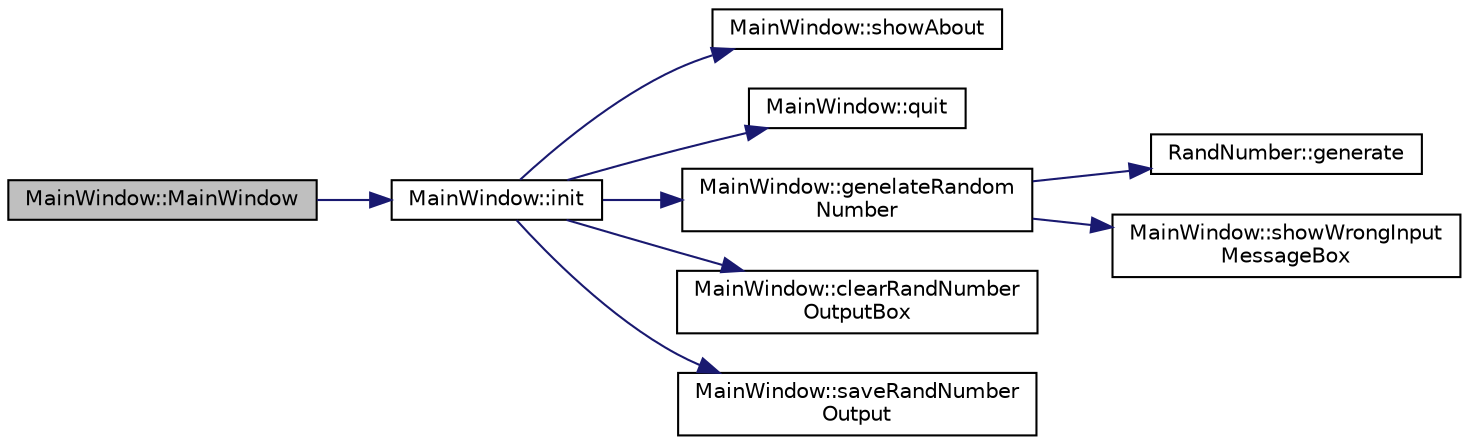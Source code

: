 digraph "MainWindow::MainWindow"
{
  edge [fontname="Helvetica",fontsize="10",labelfontname="Helvetica",labelfontsize="10"];
  node [fontname="Helvetica",fontsize="10",shape=record];
  rankdir="LR";
  Node0 [label="MainWindow::MainWindow",height=0.2,width=0.4,color="black", fillcolor="grey75", style="filled", fontcolor="black"];
  Node0 -> Node1 [color="midnightblue",fontsize="10",style="solid",fontname="Helvetica"];
  Node1 [label="MainWindow::init",height=0.2,width=0.4,color="black", fillcolor="white", style="filled",URL="$class_main_window.html#a671e7e5b0a3a7a3fb1cf44c5c8377952"];
  Node1 -> Node2 [color="midnightblue",fontsize="10",style="solid",fontname="Helvetica"];
  Node2 [label="MainWindow::showAbout",height=0.2,width=0.4,color="black", fillcolor="white", style="filled",URL="$class_main_window.html#aa3aa0f3ce42e748b931d6211921ea197"];
  Node1 -> Node3 [color="midnightblue",fontsize="10",style="solid",fontname="Helvetica"];
  Node3 [label="MainWindow::quit",height=0.2,width=0.4,color="black", fillcolor="white", style="filled",URL="$class_main_window.html#a542a7527ced73b2c9bc14f8dc9661a66"];
  Node1 -> Node4 [color="midnightblue",fontsize="10",style="solid",fontname="Helvetica"];
  Node4 [label="MainWindow::genelateRandom\lNumber",height=0.2,width=0.4,color="black", fillcolor="white", style="filled",URL="$class_main_window.html#a02558647ad7d371d5499604f2786e745"];
  Node4 -> Node5 [color="midnightblue",fontsize="10",style="solid",fontname="Helvetica"];
  Node5 [label="RandNumber::generate",height=0.2,width=0.4,color="black", fillcolor="white", style="filled",URL="$class_rand_number.html#ab713f0ef78330be54147ec3b6cba8b97"];
  Node4 -> Node6 [color="midnightblue",fontsize="10",style="solid",fontname="Helvetica"];
  Node6 [label="MainWindow::showWrongInput\lMessageBox",height=0.2,width=0.4,color="black", fillcolor="white", style="filled",URL="$class_main_window.html#ab550cad5c29365827496dfe01bf5409b"];
  Node1 -> Node7 [color="midnightblue",fontsize="10",style="solid",fontname="Helvetica"];
  Node7 [label="MainWindow::clearRandNumber\lOutputBox",height=0.2,width=0.4,color="black", fillcolor="white", style="filled",URL="$class_main_window.html#aace492103bfaa75559bbc06d0515156d"];
  Node1 -> Node8 [color="midnightblue",fontsize="10",style="solid",fontname="Helvetica"];
  Node8 [label="MainWindow::saveRandNumber\lOutput",height=0.2,width=0.4,color="black", fillcolor="white", style="filled",URL="$class_main_window.html#accff23bc469fc20a5b81250667124554"];
}
